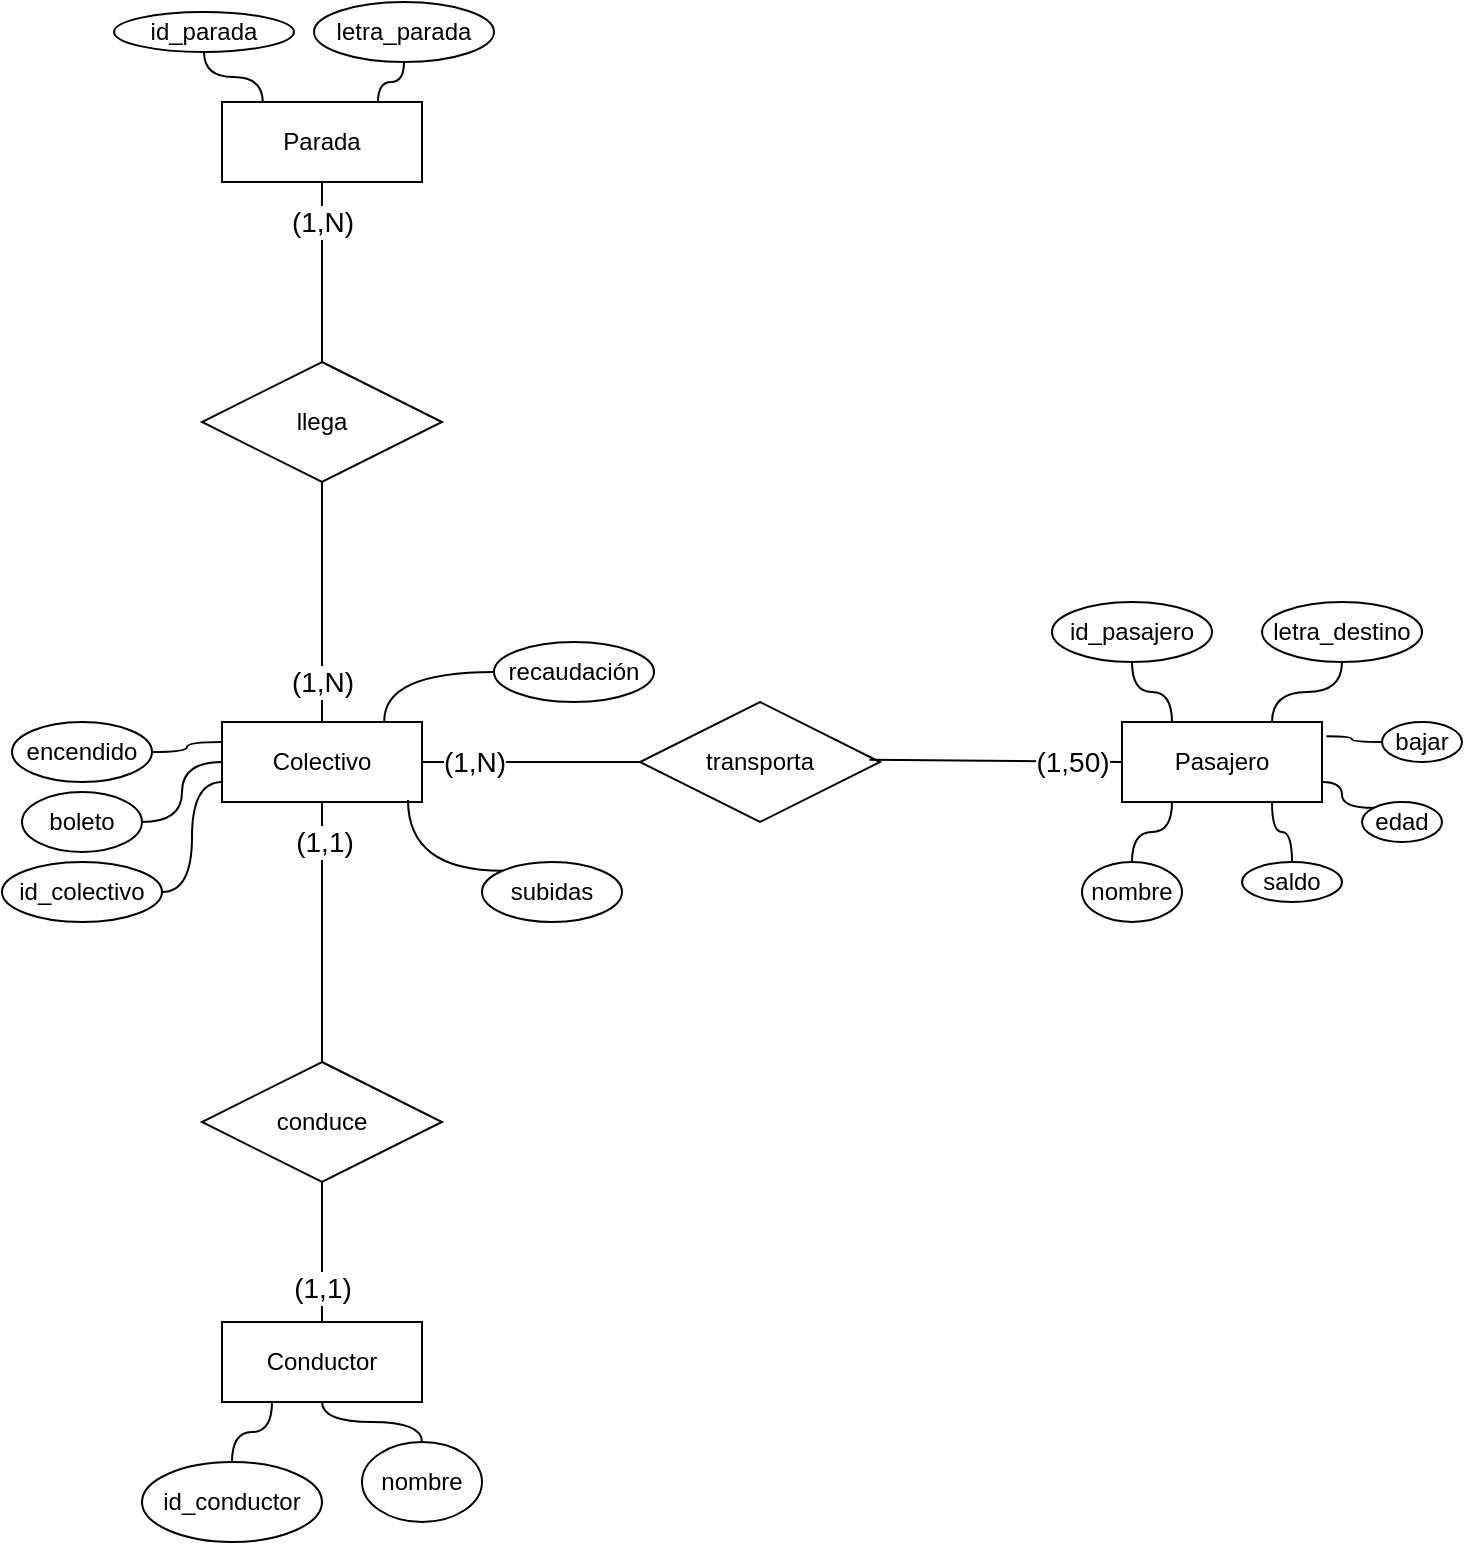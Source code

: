 <mxfile version="20.6.0" type="device"><diagram id="C9UlbVb795G5C4a5cWRR" name="Página-1"><mxGraphModel dx="413" dy="230" grid="1" gridSize="10" guides="1" tooltips="1" connect="1" arrows="1" fold="1" page="1" pageScale="1" pageWidth="827" pageHeight="1169" math="0" shadow="0"><root><mxCell id="0"/><mxCell id="1" parent="0"/><mxCell id="cb_oCK4mKfv_CJFrSzgh-1" value="Colectivo" style="whiteSpace=wrap;html=1;align=center;" vertex="1" parent="1"><mxGeometry x="184" y="400" width="100" height="40" as="geometry"/></mxCell><mxCell id="cb_oCK4mKfv_CJFrSzgh-2" value="Pasajero" style="whiteSpace=wrap;html=1;align=center;" vertex="1" parent="1"><mxGeometry x="634" y="400" width="100" height="40" as="geometry"/></mxCell><mxCell id="cb_oCK4mKfv_CJFrSzgh-3" value="id_colectivo" style="ellipse;whiteSpace=wrap;html=1;align=center;" vertex="1" parent="1"><mxGeometry x="74" y="470" width="80" height="30" as="geometry"/></mxCell><mxCell id="cb_oCK4mKfv_CJFrSzgh-6" value="" style="endArrow=none;html=1;rounded=0;entryX=0;entryY=0.75;entryDx=0;entryDy=0;exitX=1;exitY=0.5;exitDx=0;exitDy=0;edgeStyle=orthogonalEdgeStyle;curved=1;" edge="1" parent="1" source="cb_oCK4mKfv_CJFrSzgh-3" target="cb_oCK4mKfv_CJFrSzgh-1"><mxGeometry width="50" height="50" relative="1" as="geometry"><mxPoint x="174" y="600" as="sourcePoint"/><mxPoint x="224" y="550" as="targetPoint"/></mxGeometry></mxCell><mxCell id="cb_oCK4mKfv_CJFrSzgh-7" value="nombre" style="ellipse;whiteSpace=wrap;html=1;align=center;" vertex="1" parent="1"><mxGeometry x="614" y="470" width="50" height="30" as="geometry"/></mxCell><mxCell id="cb_oCK4mKfv_CJFrSzgh-8" value="" style="endArrow=none;html=1;rounded=0;entryX=0.25;entryY=1;entryDx=0;entryDy=0;exitX=0.5;exitY=0;exitDx=0;exitDy=0;edgeStyle=orthogonalEdgeStyle;curved=1;" edge="1" parent="1" source="cb_oCK4mKfv_CJFrSzgh-7" target="cb_oCK4mKfv_CJFrSzgh-2"><mxGeometry width="50" height="50" relative="1" as="geometry"><mxPoint x="564" y="510" as="sourcePoint"/><mxPoint x="614" y="480" as="targetPoint"/></mxGeometry></mxCell><mxCell id="cb_oCK4mKfv_CJFrSzgh-9" value="Conductor" style="whiteSpace=wrap;html=1;align=center;" vertex="1" parent="1"><mxGeometry x="184" y="700" width="100" height="40" as="geometry"/></mxCell><mxCell id="cb_oCK4mKfv_CJFrSzgh-10" value="" style="endArrow=none;html=1;rounded=0;entryX=0.5;entryY=1;entryDx=0;entryDy=0;exitX=0.5;exitY=0;exitDx=0;exitDy=0;" edge="1" parent="1" source="cb_oCK4mKfv_CJFrSzgh-9" target="cb_oCK4mKfv_CJFrSzgh-48"><mxGeometry width="50" height="50" relative="1" as="geometry"><mxPoint x="154" y="529" as="sourcePoint"/><mxPoint x="194" y="529" as="targetPoint"/></mxGeometry></mxCell><mxCell id="cb_oCK4mKfv_CJFrSzgh-11" value="" style="endArrow=none;html=1;rounded=0;entryX=1;entryY=0.5;entryDx=0;entryDy=0;exitX=0;exitY=0.5;exitDx=0;exitDy=0;" edge="1" parent="1" source="cb_oCK4mKfv_CJFrSzgh-40" target="cb_oCK4mKfv_CJFrSzgh-1"><mxGeometry width="50" height="50" relative="1" as="geometry"><mxPoint x="244" y="550" as="sourcePoint"/><mxPoint x="244" y="450" as="targetPoint"/></mxGeometry></mxCell><mxCell id="cb_oCK4mKfv_CJFrSzgh-43" value="(1,N)" style="edgeLabel;html=1;align=center;verticalAlign=middle;resizable=0;points=[];fontSize=14;" vertex="1" connectable="0" parent="cb_oCK4mKfv_CJFrSzgh-11"><mxGeometry x="0.52" y="2" relative="1" as="geometry"><mxPoint y="-2" as="offset"/></mxGeometry></mxCell><mxCell id="cb_oCK4mKfv_CJFrSzgh-12" value="saldo" style="ellipse;whiteSpace=wrap;html=1;align=center;" vertex="1" parent="1"><mxGeometry x="694" y="470" width="50" height="20" as="geometry"/></mxCell><mxCell id="cb_oCK4mKfv_CJFrSzgh-13" value="" style="endArrow=none;html=1;rounded=0;entryX=0.75;entryY=1;entryDx=0;entryDy=0;exitX=0.5;exitY=0;exitDx=0;exitDy=0;edgeStyle=orthogonalEdgeStyle;curved=1;" edge="1" parent="1" source="cb_oCK4mKfv_CJFrSzgh-12" target="cb_oCK4mKfv_CJFrSzgh-2"><mxGeometry width="50" height="50" relative="1" as="geometry"><mxPoint x="704" y="480" as="sourcePoint"/><mxPoint x="669" y="450" as="targetPoint"/></mxGeometry></mxCell><mxCell id="cb_oCK4mKfv_CJFrSzgh-14" value="recaudación" style="ellipse;whiteSpace=wrap;html=1;align=center;" vertex="1" parent="1"><mxGeometry x="320" y="360" width="80" height="30" as="geometry"/></mxCell><mxCell id="cb_oCK4mKfv_CJFrSzgh-15" value="" style="endArrow=none;html=1;rounded=0;entryX=0.811;entryY=-0.012;entryDx=0;entryDy=0;exitX=0;exitY=0.5;exitDx=0;exitDy=0;edgeStyle=orthogonalEdgeStyle;curved=1;entryPerimeter=0;" edge="1" parent="1" source="cb_oCK4mKfv_CJFrSzgh-14" target="cb_oCK4mKfv_CJFrSzgh-1"><mxGeometry width="50" height="50" relative="1" as="geometry"><mxPoint x="514" y="370" as="sourcePoint"/><mxPoint x="254" y="370" as="targetPoint"/></mxGeometry></mxCell><mxCell id="cb_oCK4mKfv_CJFrSzgh-18" value="edad" style="ellipse;whiteSpace=wrap;html=1;align=center;" vertex="1" parent="1"><mxGeometry x="754" y="440" width="40" height="20" as="geometry"/></mxCell><mxCell id="cb_oCK4mKfv_CJFrSzgh-19" value="" style="endArrow=none;html=1;rounded=0;entryX=1;entryY=0.75;entryDx=0;entryDy=0;exitX=0;exitY=0;exitDx=0;exitDy=0;edgeStyle=orthogonalEdgeStyle;curved=1;" edge="1" parent="1" source="cb_oCK4mKfv_CJFrSzgh-18" target="cb_oCK4mKfv_CJFrSzgh-2"><mxGeometry width="50" height="50" relative="1" as="geometry"><mxPoint x="729" y="480" as="sourcePoint"/><mxPoint x="719" y="450" as="targetPoint"/></mxGeometry></mxCell><mxCell id="cb_oCK4mKfv_CJFrSzgh-20" value="encendido" style="ellipse;whiteSpace=wrap;html=1;align=center;" vertex="1" parent="1"><mxGeometry x="79" y="400" width="70" height="30" as="geometry"/></mxCell><mxCell id="cb_oCK4mKfv_CJFrSzgh-21" value="" style="endArrow=none;html=1;rounded=0;entryX=0;entryY=0.25;entryDx=0;entryDy=0;exitX=1;exitY=0.5;exitDx=0;exitDy=0;edgeStyle=orthogonalEdgeStyle;curved=1;" edge="1" parent="1" source="cb_oCK4mKfv_CJFrSzgh-20" target="cb_oCK4mKfv_CJFrSzgh-1"><mxGeometry width="50" height="50" relative="1" as="geometry"><mxPoint x="339" y="390" as="sourcePoint"/><mxPoint x="261" y="409" as="targetPoint"/></mxGeometry></mxCell><mxCell id="cb_oCK4mKfv_CJFrSzgh-22" value="boleto" style="ellipse;whiteSpace=wrap;html=1;align=center;" vertex="1" parent="1"><mxGeometry x="84" y="435" width="60" height="30" as="geometry"/></mxCell><mxCell id="cb_oCK4mKfv_CJFrSzgh-23" value="" style="endArrow=none;html=1;rounded=0;entryX=0;entryY=0.5;entryDx=0;entryDy=0;exitX=1;exitY=0.5;exitDx=0;exitDy=0;edgeStyle=orthogonalEdgeStyle;curved=1;" edge="1" parent="1" source="cb_oCK4mKfv_CJFrSzgh-22" target="cb_oCK4mKfv_CJFrSzgh-1"><mxGeometry width="50" height="50" relative="1" as="geometry"><mxPoint x="249" y="380" as="sourcePoint"/><mxPoint x="244" y="410" as="targetPoint"/></mxGeometry></mxCell><mxCell id="cb_oCK4mKfv_CJFrSzgh-24" value="Parada" style="whiteSpace=wrap;html=1;align=center;" vertex="1" parent="1"><mxGeometry x="184" y="90" width="100" height="40" as="geometry"/></mxCell><mxCell id="cb_oCK4mKfv_CJFrSzgh-25" value="" style="endArrow=none;html=1;rounded=0;entryX=0.5;entryY=0;entryDx=0;entryDy=0;exitX=0.5;exitY=1;exitDx=0;exitDy=0;" edge="1" parent="1" source="cb_oCK4mKfv_CJFrSzgh-24" target="cb_oCK4mKfv_CJFrSzgh-44"><mxGeometry width="50" height="50" relative="1" as="geometry"><mxPoint x="124" y="510" as="sourcePoint"/><mxPoint x="219" y="450" as="targetPoint"/></mxGeometry></mxCell><mxCell id="cb_oCK4mKfv_CJFrSzgh-26" value="bajar" style="ellipse;whiteSpace=wrap;html=1;align=center;" vertex="1" parent="1"><mxGeometry x="764" y="400" width="40" height="20" as="geometry"/></mxCell><mxCell id="cb_oCK4mKfv_CJFrSzgh-27" value="" style="endArrow=none;html=1;rounded=0;exitX=0;exitY=0.5;exitDx=0;exitDy=0;edgeStyle=orthogonalEdgeStyle;curved=1;entryX=1.022;entryY=0.179;entryDx=0;entryDy=0;entryPerimeter=0;" edge="1" parent="1" source="cb_oCK4mKfv_CJFrSzgh-26" target="cb_oCK4mKfv_CJFrSzgh-2"><mxGeometry width="50" height="50" relative="1" as="geometry"><mxPoint x="822.787" y="399.938" as="sourcePoint"/><mxPoint x="744" y="410" as="targetPoint"/></mxGeometry></mxCell><mxCell id="cb_oCK4mKfv_CJFrSzgh-28" value="letra_parada" style="ellipse;whiteSpace=wrap;html=1;align=center;" vertex="1" parent="1"><mxGeometry x="230" y="40" width="90" height="30" as="geometry"/></mxCell><mxCell id="cb_oCK4mKfv_CJFrSzgh-29" value="" style="endArrow=none;html=1;rounded=0;entryX=0.78;entryY=0.005;entryDx=0;entryDy=0;exitX=0.5;exitY=1;exitDx=0;exitDy=0;edgeStyle=orthogonalEdgeStyle;curved=1;entryPerimeter=0;" edge="1" parent="1" source="cb_oCK4mKfv_CJFrSzgh-28" target="cb_oCK4mKfv_CJFrSzgh-24"><mxGeometry width="50" height="50" relative="1" as="geometry"><mxPoint x="463" y="10" as="sourcePoint"/><mxPoint x="203" y="10" as="targetPoint"/></mxGeometry></mxCell><mxCell id="cb_oCK4mKfv_CJFrSzgh-30" value="nombre" style="ellipse;whiteSpace=wrap;html=1;align=center;" vertex="1" parent="1"><mxGeometry x="254" y="760" width="60" height="40" as="geometry"/></mxCell><mxCell id="cb_oCK4mKfv_CJFrSzgh-31" value="" style="endArrow=none;html=1;rounded=0;entryX=0.5;entryY=1;entryDx=0;entryDy=0;exitX=0.5;exitY=0;exitDx=0;exitDy=0;edgeStyle=orthogonalEdgeStyle;curved=1;" edge="1" parent="1" source="cb_oCK4mKfv_CJFrSzgh-30" target="cb_oCK4mKfv_CJFrSzgh-9"><mxGeometry width="50" height="50" relative="1" as="geometry"><mxPoint x="484" y="780" as="sourcePoint"/><mxPoint x="444" y="750" as="targetPoint"/></mxGeometry></mxCell><mxCell id="cb_oCK4mKfv_CJFrSzgh-32" value="letra_destino" style="ellipse;whiteSpace=wrap;html=1;align=center;" vertex="1" parent="1"><mxGeometry x="704" y="340" width="80" height="30" as="geometry"/></mxCell><mxCell id="cb_oCK4mKfv_CJFrSzgh-33" value="" style="endArrow=none;html=1;rounded=0;exitX=0.5;exitY=1;exitDx=0;exitDy=0;edgeStyle=orthogonalEdgeStyle;curved=1;entryX=0.75;entryY=0;entryDx=0;entryDy=0;" edge="1" parent="1" source="cb_oCK4mKfv_CJFrSzgh-32" target="cb_oCK4mKfv_CJFrSzgh-2"><mxGeometry width="50" height="50" relative="1" as="geometry"><mxPoint x="814" y="430" as="sourcePoint"/><mxPoint x="746.2" y="417.16" as="targetPoint"/></mxGeometry></mxCell><mxCell id="cb_oCK4mKfv_CJFrSzgh-34" value="id_conductor" style="ellipse;whiteSpace=wrap;html=1;align=center;" vertex="1" parent="1"><mxGeometry x="144" y="770" width="90" height="40" as="geometry"/></mxCell><mxCell id="cb_oCK4mKfv_CJFrSzgh-35" value="" style="endArrow=none;html=1;rounded=0;entryX=0.25;entryY=1;entryDx=0;entryDy=0;exitX=0.5;exitY=0;exitDx=0;exitDy=0;edgeStyle=orthogonalEdgeStyle;curved=1;" edge="1" parent="1" source="cb_oCK4mKfv_CJFrSzgh-34" target="cb_oCK4mKfv_CJFrSzgh-9"><mxGeometry width="50" height="50" relative="1" as="geometry"><mxPoint x="294" y="770" as="sourcePoint"/><mxPoint x="244" y="750" as="targetPoint"/></mxGeometry></mxCell><mxCell id="cb_oCK4mKfv_CJFrSzgh-36" value="id_parada" style="ellipse;whiteSpace=wrap;html=1;align=center;" vertex="1" parent="1"><mxGeometry x="130" y="45" width="90" height="20" as="geometry"/></mxCell><mxCell id="cb_oCK4mKfv_CJFrSzgh-37" value="" style="endArrow=none;html=1;rounded=0;entryX=0.204;entryY=0.005;entryDx=0;entryDy=0;exitX=0.5;exitY=1;exitDx=0;exitDy=0;edgeStyle=orthogonalEdgeStyle;curved=1;entryPerimeter=0;" edge="1" parent="1" source="cb_oCK4mKfv_CJFrSzgh-36" target="cb_oCK4mKfv_CJFrSzgh-24"><mxGeometry width="50" height="50" relative="1" as="geometry"><mxPoint x="83" y="150" as="sourcePoint"/><mxPoint x="33" y="130" as="targetPoint"/></mxGeometry></mxCell><mxCell id="cb_oCK4mKfv_CJFrSzgh-40" value="transporta" style="shape=rhombus;perimeter=rhombusPerimeter;whiteSpace=wrap;html=1;align=center;" vertex="1" parent="1"><mxGeometry x="393" y="390" width="120" height="60" as="geometry"/></mxCell><mxCell id="cb_oCK4mKfv_CJFrSzgh-41" value="" style="endArrow=none;html=1;rounded=0;exitX=0.956;exitY=0.481;exitDx=0;exitDy=0;exitPerimeter=0;entryX=0;entryY=0.5;entryDx=0;entryDy=0;" edge="1" parent="1" source="cb_oCK4mKfv_CJFrSzgh-40" target="cb_oCK4mKfv_CJFrSzgh-2"><mxGeometry width="50" height="50" relative="1" as="geometry"><mxPoint x="383" y="480" as="sourcePoint"/><mxPoint x="534" y="420" as="targetPoint"/></mxGeometry></mxCell><mxCell id="cb_oCK4mKfv_CJFrSzgh-42" value="(1,50)" style="edgeLabel;html=1;align=center;verticalAlign=middle;resizable=0;points=[];fontSize=14;" vertex="1" connectable="0" parent="cb_oCK4mKfv_CJFrSzgh-41"><mxGeometry x="0.596" relative="1" as="geometry"><mxPoint as="offset"/></mxGeometry></mxCell><mxCell id="cb_oCK4mKfv_CJFrSzgh-44" value="llega" style="shape=rhombus;perimeter=rhombusPerimeter;whiteSpace=wrap;html=1;align=center;" vertex="1" parent="1"><mxGeometry x="174" y="220" width="120" height="60" as="geometry"/></mxCell><mxCell id="cb_oCK4mKfv_CJFrSzgh-45" value="" style="endArrow=none;html=1;rounded=0;exitX=0.5;exitY=0;exitDx=0;exitDy=0;entryX=0.5;entryY=1;entryDx=0;entryDy=0;" edge="1" parent="1" source="cb_oCK4mKfv_CJFrSzgh-1" target="cb_oCK4mKfv_CJFrSzgh-44"><mxGeometry width="50" height="50" relative="1" as="geometry"><mxPoint x="240" y="370" as="sourcePoint"/><mxPoint x="230" y="290" as="targetPoint"/></mxGeometry></mxCell><mxCell id="cb_oCK4mKfv_CJFrSzgh-46" value="(1,N)" style="edgeLabel;html=1;align=center;verticalAlign=middle;resizable=0;points=[];fontSize=14;" vertex="1" connectable="0" parent="1"><mxGeometry x="234" y="150" as="geometry"/></mxCell><mxCell id="cb_oCK4mKfv_CJFrSzgh-47" value="(1,N)" style="edgeLabel;html=1;align=center;verticalAlign=middle;resizable=0;points=[];fontSize=14;" vertex="1" connectable="0" parent="1"><mxGeometry x="234" y="380" as="geometry"/></mxCell><mxCell id="cb_oCK4mKfv_CJFrSzgh-48" value="conduce" style="shape=rhombus;perimeter=rhombusPerimeter;whiteSpace=wrap;html=1;align=center;" vertex="1" parent="1"><mxGeometry x="174" y="570" width="120" height="60" as="geometry"/></mxCell><mxCell id="cb_oCK4mKfv_CJFrSzgh-49" value="" style="endArrow=none;html=1;rounded=0;entryX=0.5;entryY=1;entryDx=0;entryDy=0;exitX=0.5;exitY=0;exitDx=0;exitDy=0;" edge="1" parent="1" source="cb_oCK4mKfv_CJFrSzgh-48" target="cb_oCK4mKfv_CJFrSzgh-1"><mxGeometry width="50" height="50" relative="1" as="geometry"><mxPoint x="244.0" y="710" as="sourcePoint"/><mxPoint x="244.0" y="640" as="targetPoint"/></mxGeometry></mxCell><mxCell id="cb_oCK4mKfv_CJFrSzgh-50" value="(1,1)" style="edgeLabel;html=1;align=center;verticalAlign=middle;resizable=0;points=[];fontSize=14;" vertex="1" connectable="0" parent="1"><mxGeometry x="244" y="390" as="geometry"><mxPoint x="-9" y="70" as="offset"/></mxGeometry></mxCell><mxCell id="cb_oCK4mKfv_CJFrSzgh-51" value="(1,1)" style="edgeLabel;html=1;align=center;verticalAlign=middle;resizable=0;points=[];fontSize=14;" vertex="1" connectable="0" parent="1"><mxGeometry x="254" y="400" as="geometry"><mxPoint x="-20" y="283" as="offset"/></mxGeometry></mxCell><mxCell id="cb_oCK4mKfv_CJFrSzgh-52" value="subidas" style="ellipse;whiteSpace=wrap;html=1;align=center;" vertex="1" parent="1"><mxGeometry x="314" y="470" width="70" height="30" as="geometry"/></mxCell><mxCell id="cb_oCK4mKfv_CJFrSzgh-54" value="" style="endArrow=none;html=1;rounded=0;entryX=0.93;entryY=0.976;entryDx=0;entryDy=0;exitX=0;exitY=0;exitDx=0;exitDy=0;edgeStyle=orthogonalEdgeStyle;curved=1;entryPerimeter=0;" edge="1" parent="1" source="cb_oCK4mKfv_CJFrSzgh-52" target="cb_oCK4mKfv_CJFrSzgh-1"><mxGeometry width="50" height="50" relative="1" as="geometry"><mxPoint x="330" y="385" as="sourcePoint"/><mxPoint x="275.1" y="409.52" as="targetPoint"/></mxGeometry></mxCell><mxCell id="cb_oCK4mKfv_CJFrSzgh-55" value="id_pasajero" style="ellipse;whiteSpace=wrap;html=1;align=center;" vertex="1" parent="1"><mxGeometry x="599" y="340" width="80" height="30" as="geometry"/></mxCell><mxCell id="cb_oCK4mKfv_CJFrSzgh-56" value="" style="endArrow=none;html=1;rounded=0;exitX=0.5;exitY=1;exitDx=0;exitDy=0;edgeStyle=orthogonalEdgeStyle;curved=1;entryX=0.25;entryY=0;entryDx=0;entryDy=0;" edge="1" parent="1" source="cb_oCK4mKfv_CJFrSzgh-55" target="cb_oCK4mKfv_CJFrSzgh-2"><mxGeometry width="50" height="50" relative="1" as="geometry"><mxPoint x="754" y="380" as="sourcePoint"/><mxPoint x="719" y="410" as="targetPoint"/></mxGeometry></mxCell></root></mxGraphModel></diagram></mxfile>